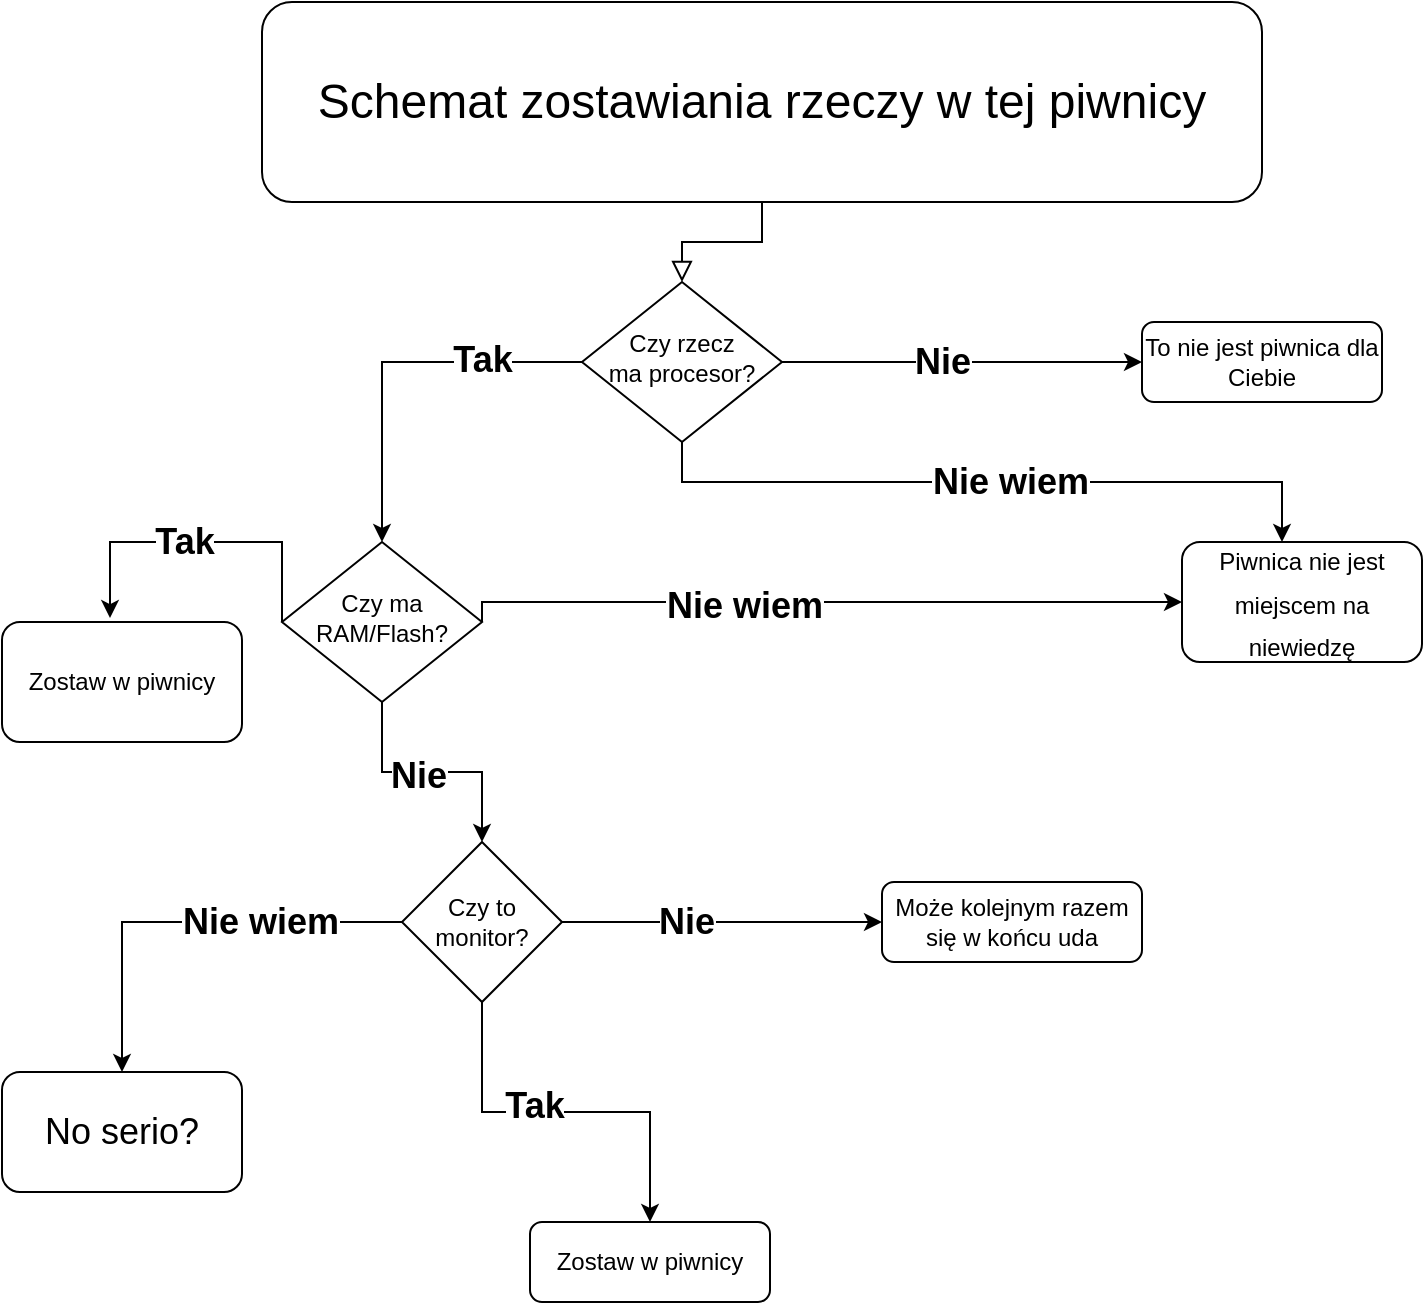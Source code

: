 <mxfile version="18.0.2" type="github">
  <diagram id="C5RBs43oDa-KdzZeNtuy" name="Page-1">
    <mxGraphModel dx="1422" dy="800" grid="1" gridSize="10" guides="1" tooltips="1" connect="1" arrows="1" fold="1" page="1" pageScale="1" pageWidth="827" pageHeight="1169" math="0" shadow="0">
      <root>
        <mxCell id="WIyWlLk6GJQsqaUBKTNV-0" />
        <mxCell id="WIyWlLk6GJQsqaUBKTNV-1" parent="WIyWlLk6GJQsqaUBKTNV-0" />
        <mxCell id="WIyWlLk6GJQsqaUBKTNV-2" value="" style="rounded=0;html=1;jettySize=auto;orthogonalLoop=1;fontSize=11;endArrow=block;endFill=0;endSize=8;strokeWidth=1;shadow=0;labelBackgroundColor=none;edgeStyle=orthogonalEdgeStyle;" parent="WIyWlLk6GJQsqaUBKTNV-1" source="WIyWlLk6GJQsqaUBKTNV-3" target="WIyWlLk6GJQsqaUBKTNV-6" edge="1">
          <mxGeometry relative="1" as="geometry" />
        </mxCell>
        <mxCell id="WIyWlLk6GJQsqaUBKTNV-3" value="&lt;font style=&quot;font-size: 24px;&quot;&gt;Schemat zostawiania rzeczy w tej piwnicy&lt;/font&gt;" style="rounded=1;whiteSpace=wrap;html=1;fontSize=12;glass=0;strokeWidth=1;shadow=0;" parent="WIyWlLk6GJQsqaUBKTNV-1" vertex="1">
          <mxGeometry x="160" y="20" width="500" height="100" as="geometry" />
        </mxCell>
        <mxCell id="HE4rZ9c-7NsXhoxBEG3F-0" style="edgeStyle=orthogonalEdgeStyle;rounded=0;orthogonalLoop=1;jettySize=auto;html=1;fontSize=18;" edge="1" parent="WIyWlLk6GJQsqaUBKTNV-1" source="WIyWlLk6GJQsqaUBKTNV-6">
          <mxGeometry relative="1" as="geometry">
            <mxPoint x="670" y="290" as="targetPoint" />
            <Array as="points">
              <mxPoint x="370" y="260" />
              <mxPoint x="670" y="260" />
            </Array>
          </mxGeometry>
        </mxCell>
        <mxCell id="HE4rZ9c-7NsXhoxBEG3F-1" value="Nie wiem" style="edgeLabel;html=1;align=center;verticalAlign=middle;resizable=0;points=[];fontSize=18;fontStyle=1" vertex="1" connectable="0" parent="HE4rZ9c-7NsXhoxBEG3F-0">
          <mxGeometry x="0.051" relative="1" as="geometry">
            <mxPoint as="offset" />
          </mxGeometry>
        </mxCell>
        <mxCell id="HE4rZ9c-7NsXhoxBEG3F-6" style="edgeStyle=orthogonalEdgeStyle;rounded=0;orthogonalLoop=1;jettySize=auto;html=1;fontSize=18;" edge="1" parent="WIyWlLk6GJQsqaUBKTNV-1" source="WIyWlLk6GJQsqaUBKTNV-6" target="WIyWlLk6GJQsqaUBKTNV-7">
          <mxGeometry relative="1" as="geometry" />
        </mxCell>
        <mxCell id="HE4rZ9c-7NsXhoxBEG3F-7" value="Nie" style="edgeLabel;html=1;align=center;verticalAlign=middle;resizable=0;points=[];fontSize=18;fontStyle=1" vertex="1" connectable="0" parent="HE4rZ9c-7NsXhoxBEG3F-6">
          <mxGeometry x="-0.344" y="-2" relative="1" as="geometry">
            <mxPoint x="21" y="-2" as="offset" />
          </mxGeometry>
        </mxCell>
        <mxCell id="HE4rZ9c-7NsXhoxBEG3F-10" style="edgeStyle=orthogonalEdgeStyle;rounded=0;orthogonalLoop=1;jettySize=auto;html=1;exitX=0;exitY=0.5;exitDx=0;exitDy=0;fontSize=18;" edge="1" parent="WIyWlLk6GJQsqaUBKTNV-1" source="WIyWlLk6GJQsqaUBKTNV-6" target="WIyWlLk6GJQsqaUBKTNV-10">
          <mxGeometry relative="1" as="geometry" />
        </mxCell>
        <mxCell id="HE4rZ9c-7NsXhoxBEG3F-11" value="Tak" style="edgeLabel;html=1;align=center;verticalAlign=middle;resizable=0;points=[];fontSize=18;fontStyle=1" vertex="1" connectable="0" parent="HE4rZ9c-7NsXhoxBEG3F-10">
          <mxGeometry x="-0.116" y="-1" relative="1" as="geometry">
            <mxPoint x="34" as="offset" />
          </mxGeometry>
        </mxCell>
        <mxCell id="WIyWlLk6GJQsqaUBKTNV-6" value="Czy rzecz &lt;br&gt;ma procesor?" style="rhombus;whiteSpace=wrap;html=1;shadow=0;fontFamily=Helvetica;fontSize=12;align=center;strokeWidth=1;spacing=6;spacingTop=-4;" parent="WIyWlLk6GJQsqaUBKTNV-1" vertex="1">
          <mxGeometry x="320" y="160" width="100" height="80" as="geometry" />
        </mxCell>
        <mxCell id="WIyWlLk6GJQsqaUBKTNV-7" value="To nie jest piwnica dla Ciebie" style="rounded=1;whiteSpace=wrap;html=1;fontSize=12;glass=0;strokeWidth=1;shadow=0;" parent="WIyWlLk6GJQsqaUBKTNV-1" vertex="1">
          <mxGeometry x="600" y="180" width="120" height="40" as="geometry" />
        </mxCell>
        <mxCell id="HE4rZ9c-7NsXhoxBEG3F-12" style="edgeStyle=orthogonalEdgeStyle;rounded=0;orthogonalLoop=1;jettySize=auto;html=1;exitX=1;exitY=0.5;exitDx=0;exitDy=0;entryX=0;entryY=0.5;entryDx=0;entryDy=0;fontSize=18;" edge="1" parent="WIyWlLk6GJQsqaUBKTNV-1" source="WIyWlLk6GJQsqaUBKTNV-10" target="HE4rZ9c-7NsXhoxBEG3F-2">
          <mxGeometry relative="1" as="geometry">
            <Array as="points">
              <mxPoint x="270" y="320" />
            </Array>
          </mxGeometry>
        </mxCell>
        <mxCell id="HE4rZ9c-7NsXhoxBEG3F-13" value="Nie wiem" style="edgeLabel;html=1;align=center;verticalAlign=middle;resizable=0;points=[];fontSize=18;fontStyle=1" vertex="1" connectable="0" parent="HE4rZ9c-7NsXhoxBEG3F-12">
          <mxGeometry x="-0.217" y="-2" relative="1" as="geometry">
            <mxPoint as="offset" />
          </mxGeometry>
        </mxCell>
        <mxCell id="HE4rZ9c-7NsXhoxBEG3F-16" style="edgeStyle=orthogonalEdgeStyle;rounded=0;orthogonalLoop=1;jettySize=auto;html=1;entryX=0.5;entryY=0;entryDx=0;entryDy=0;fontSize=12;" edge="1" parent="WIyWlLk6GJQsqaUBKTNV-1" source="WIyWlLk6GJQsqaUBKTNV-10" target="HE4rZ9c-7NsXhoxBEG3F-15">
          <mxGeometry relative="1" as="geometry" />
        </mxCell>
        <mxCell id="HE4rZ9c-7NsXhoxBEG3F-17" value="Nie" style="edgeLabel;html=1;align=center;verticalAlign=middle;resizable=0;points=[];fontSize=18;fontStyle=1" vertex="1" connectable="0" parent="HE4rZ9c-7NsXhoxBEG3F-16">
          <mxGeometry x="-0.262" y="-1" relative="1" as="geometry">
            <mxPoint x="8" y="1" as="offset" />
          </mxGeometry>
        </mxCell>
        <mxCell id="HE4rZ9c-7NsXhoxBEG3F-28" style="edgeStyle=orthogonalEdgeStyle;rounded=0;orthogonalLoop=1;jettySize=auto;html=1;exitX=0;exitY=0.5;exitDx=0;exitDy=0;entryX=0.45;entryY=-0.033;entryDx=0;entryDy=0;entryPerimeter=0;fontSize=12;" edge="1" parent="WIyWlLk6GJQsqaUBKTNV-1" source="WIyWlLk6GJQsqaUBKTNV-10" target="HE4rZ9c-7NsXhoxBEG3F-27">
          <mxGeometry relative="1" as="geometry">
            <Array as="points">
              <mxPoint x="170" y="290" />
              <mxPoint x="84" y="290" />
            </Array>
          </mxGeometry>
        </mxCell>
        <mxCell id="HE4rZ9c-7NsXhoxBEG3F-29" value="Tak" style="edgeLabel;html=1;align=center;verticalAlign=middle;resizable=0;points=[];fontSize=18;fontStyle=1" vertex="1" connectable="0" parent="HE4rZ9c-7NsXhoxBEG3F-28">
          <mxGeometry x="-0.09" relative="1" as="geometry">
            <mxPoint x="-15" as="offset" />
          </mxGeometry>
        </mxCell>
        <mxCell id="WIyWlLk6GJQsqaUBKTNV-10" value="Czy ma RAM/Flash?" style="rhombus;whiteSpace=wrap;html=1;shadow=0;fontFamily=Helvetica;fontSize=12;align=center;strokeWidth=1;spacing=6;spacingTop=-4;" parent="WIyWlLk6GJQsqaUBKTNV-1" vertex="1">
          <mxGeometry x="170" y="290" width="100" height="80" as="geometry" />
        </mxCell>
        <mxCell id="WIyWlLk6GJQsqaUBKTNV-11" value="Zostaw w piwnicy" style="rounded=1;whiteSpace=wrap;html=1;fontSize=12;glass=0;strokeWidth=1;shadow=0;" parent="WIyWlLk6GJQsqaUBKTNV-1" vertex="1">
          <mxGeometry x="294" y="630" width="120" height="40" as="geometry" />
        </mxCell>
        <mxCell id="WIyWlLk6GJQsqaUBKTNV-12" value="Może kolejnym razem się w końcu uda" style="rounded=1;whiteSpace=wrap;html=1;fontSize=12;glass=0;strokeWidth=1;shadow=0;" parent="WIyWlLk6GJQsqaUBKTNV-1" vertex="1">
          <mxGeometry x="470" y="460" width="130" height="40" as="geometry" />
        </mxCell>
        <mxCell id="HE4rZ9c-7NsXhoxBEG3F-2" value="&lt;font style=&quot;font-size: 12px;&quot;&gt;Piwnica nie jest miejscem na niewiedzę&lt;/font&gt;" style="rounded=1;whiteSpace=wrap;html=1;fontSize=18;" vertex="1" parent="WIyWlLk6GJQsqaUBKTNV-1">
          <mxGeometry x="620" y="290" width="120" height="60" as="geometry" />
        </mxCell>
        <mxCell id="HE4rZ9c-7NsXhoxBEG3F-18" style="edgeStyle=orthogonalEdgeStyle;rounded=0;orthogonalLoop=1;jettySize=auto;html=1;exitX=0.5;exitY=1;exitDx=0;exitDy=0;entryX=0.5;entryY=0;entryDx=0;entryDy=0;fontSize=18;" edge="1" parent="WIyWlLk6GJQsqaUBKTNV-1" source="HE4rZ9c-7NsXhoxBEG3F-15" target="WIyWlLk6GJQsqaUBKTNV-11">
          <mxGeometry relative="1" as="geometry" />
        </mxCell>
        <mxCell id="HE4rZ9c-7NsXhoxBEG3F-19" value="Tak" style="edgeLabel;html=1;align=center;verticalAlign=middle;resizable=0;points=[];fontSize=18;fontStyle=1" vertex="1" connectable="0" parent="HE4rZ9c-7NsXhoxBEG3F-18">
          <mxGeometry x="-0.163" y="3" relative="1" as="geometry">
            <mxPoint as="offset" />
          </mxGeometry>
        </mxCell>
        <mxCell id="HE4rZ9c-7NsXhoxBEG3F-23" style="edgeStyle=orthogonalEdgeStyle;rounded=0;orthogonalLoop=1;jettySize=auto;html=1;exitX=0;exitY=0.5;exitDx=0;exitDy=0;fontSize=18;" edge="1" parent="WIyWlLk6GJQsqaUBKTNV-1" source="HE4rZ9c-7NsXhoxBEG3F-15" target="HE4rZ9c-7NsXhoxBEG3F-22">
          <mxGeometry relative="1" as="geometry" />
        </mxCell>
        <mxCell id="HE4rZ9c-7NsXhoxBEG3F-24" value="Nie wiem" style="edgeLabel;html=1;align=center;verticalAlign=middle;resizable=0;points=[];fontSize=18;fontStyle=1" vertex="1" connectable="0" parent="HE4rZ9c-7NsXhoxBEG3F-23">
          <mxGeometry x="-0.551" y="-2" relative="1" as="geometry">
            <mxPoint x="-23" y="2" as="offset" />
          </mxGeometry>
        </mxCell>
        <mxCell id="HE4rZ9c-7NsXhoxBEG3F-25" style="edgeStyle=orthogonalEdgeStyle;rounded=0;orthogonalLoop=1;jettySize=auto;html=1;exitX=1;exitY=0.5;exitDx=0;exitDy=0;fontSize=18;" edge="1" parent="WIyWlLk6GJQsqaUBKTNV-1" source="HE4rZ9c-7NsXhoxBEG3F-15" target="WIyWlLk6GJQsqaUBKTNV-12">
          <mxGeometry relative="1" as="geometry" />
        </mxCell>
        <mxCell id="HE4rZ9c-7NsXhoxBEG3F-26" value="Nie" style="edgeLabel;html=1;align=center;verticalAlign=middle;resizable=0;points=[];fontSize=18;fontStyle=1" vertex="1" connectable="0" parent="HE4rZ9c-7NsXhoxBEG3F-25">
          <mxGeometry x="-0.224" relative="1" as="geometry">
            <mxPoint as="offset" />
          </mxGeometry>
        </mxCell>
        <mxCell id="HE4rZ9c-7NsXhoxBEG3F-15" value="Czy to monitor?" style="rhombus;whiteSpace=wrap;html=1;fontSize=12;" vertex="1" parent="WIyWlLk6GJQsqaUBKTNV-1">
          <mxGeometry x="230" y="440" width="80" height="80" as="geometry" />
        </mxCell>
        <mxCell id="HE4rZ9c-7NsXhoxBEG3F-22" value="No serio?" style="rounded=1;whiteSpace=wrap;html=1;fontSize=18;" vertex="1" parent="WIyWlLk6GJQsqaUBKTNV-1">
          <mxGeometry x="30" y="555" width="120" height="60" as="geometry" />
        </mxCell>
        <mxCell id="HE4rZ9c-7NsXhoxBEG3F-27" value="Zostaw w piwnicy" style="rounded=1;whiteSpace=wrap;html=1;fontSize=12;" vertex="1" parent="WIyWlLk6GJQsqaUBKTNV-1">
          <mxGeometry x="30" y="330" width="120" height="60" as="geometry" />
        </mxCell>
      </root>
    </mxGraphModel>
  </diagram>
</mxfile>
